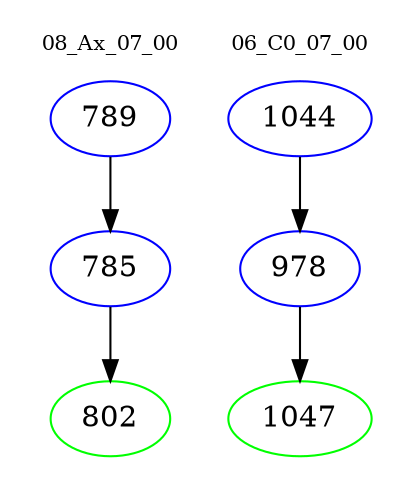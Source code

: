 digraph{
subgraph cluster_0 {
color = white
label = "08_Ax_07_00";
fontsize=10;
T0_789 [label="789", color="blue"]
T0_789 -> T0_785 [color="black"]
T0_785 [label="785", color="blue"]
T0_785 -> T0_802 [color="black"]
T0_802 [label="802", color="green"]
}
subgraph cluster_1 {
color = white
label = "06_C0_07_00";
fontsize=10;
T1_1044 [label="1044", color="blue"]
T1_1044 -> T1_978 [color="black"]
T1_978 [label="978", color="blue"]
T1_978 -> T1_1047 [color="black"]
T1_1047 [label="1047", color="green"]
}
}
